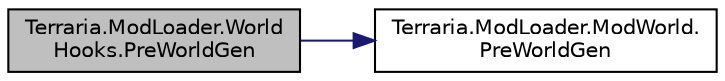 digraph "Terraria.ModLoader.WorldHooks.PreWorldGen"
{
  edge [fontname="Helvetica",fontsize="10",labelfontname="Helvetica",labelfontsize="10"];
  node [fontname="Helvetica",fontsize="10",shape=record];
  rankdir="LR";
  Node19 [label="Terraria.ModLoader.World\lHooks.PreWorldGen",height=0.2,width=0.4,color="black", fillcolor="grey75", style="filled", fontcolor="black"];
  Node19 -> Node20 [color="midnightblue",fontsize="10",style="solid",fontname="Helvetica"];
  Node20 [label="Terraria.ModLoader.ModWorld.\lPreWorldGen",height=0.2,width=0.4,color="black", fillcolor="white", style="filled",URL="$class_terraria_1_1_mod_loader_1_1_mod_world.html#a8cd6d1e08c6aadfc53a037d6aee2f7d7"];
}
